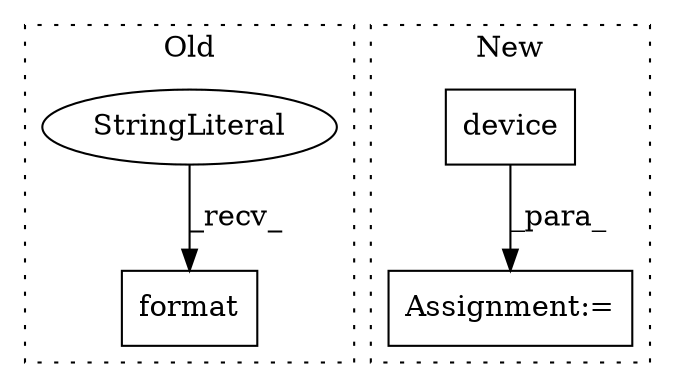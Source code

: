 digraph G {
subgraph cluster0 {
1 [label="format" a="32" s="3123,3155" l="7,1" shape="box"];
3 [label="StringLiteral" a="45" s="3076" l="46" shape="ellipse"];
label = "Old";
style="dotted";
}
subgraph cluster1 {
2 [label="device" a="32" s="2188,2237" l="7,1" shape="box"];
4 [label="Assignment:=" a="7" s="2281" l="1" shape="box"];
label = "New";
style="dotted";
}
2 -> 4 [label="_para_"];
3 -> 1 [label="_recv_"];
}